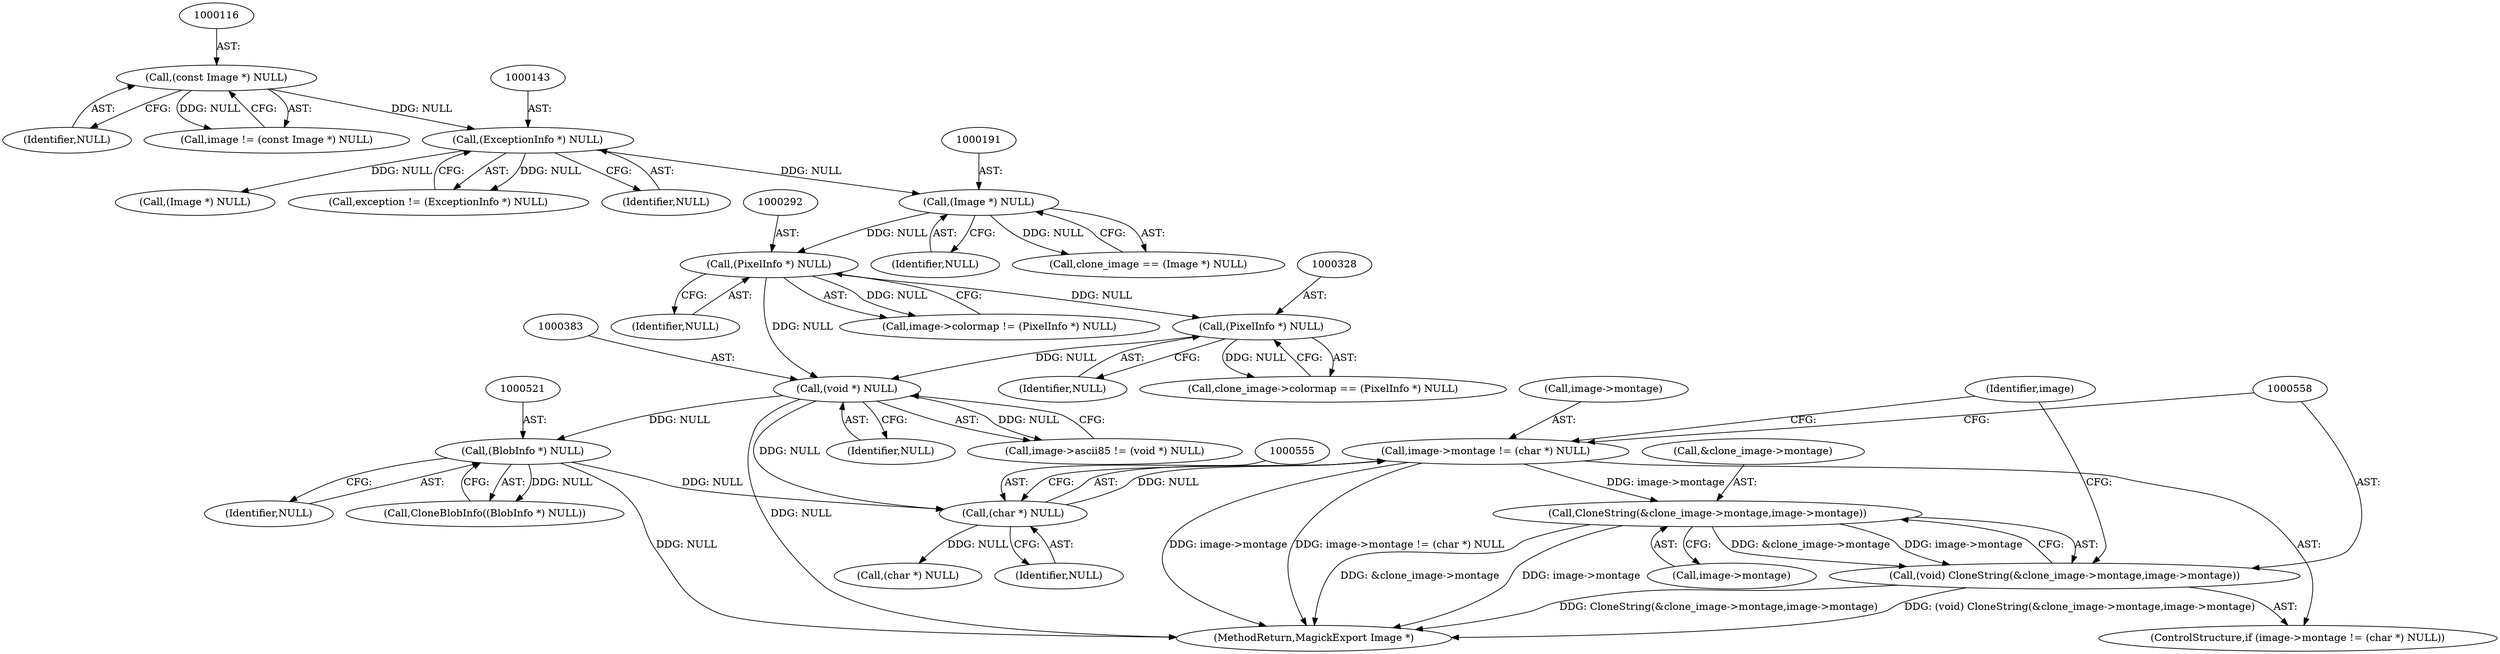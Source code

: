 digraph "0_ImageMagick_aecd0ada163a4d6c769cec178955d5f3e9316f2f_0@pointer" {
"1000559" [label="(Call,CloneString(&clone_image->montage,image->montage))"];
"1000550" [label="(Call,image->montage != (char *) NULL)"];
"1000554" [label="(Call,(char *) NULL)"];
"1000382" [label="(Call,(void *) NULL)"];
"1000291" [label="(Call,(PixelInfo *) NULL)"];
"1000190" [label="(Call,(Image *) NULL)"];
"1000142" [label="(Call,(ExceptionInfo *) NULL)"];
"1000115" [label="(Call,(const Image *) NULL)"];
"1000327" [label="(Call,(PixelInfo *) NULL)"];
"1000520" [label="(Call,(BlobInfo *) NULL)"];
"1000557" [label="(Call,(void) CloneString(&clone_image->montage,image->montage))"];
"1000572" [label="(Call,(char *) NULL)"];
"1000176" [label="(Call,(Image *) NULL)"];
"1000550" [label="(Call,image->montage != (char *) NULL)"];
"1000291" [label="(Call,(PixelInfo *) NULL)"];
"1000192" [label="(Identifier,NULL)"];
"1000190" [label="(Call,(Image *) NULL)"];
"1000327" [label="(Call,(PixelInfo *) NULL)"];
"1000117" [label="(Identifier,NULL)"];
"1000556" [label="(Identifier,NULL)"];
"1000384" [label="(Identifier,NULL)"];
"1000564" [label="(Call,image->montage)"];
"1000570" [label="(Identifier,image)"];
"1000140" [label="(Call,exception != (ExceptionInfo *) NULL)"];
"1000115" [label="(Call,(const Image *) NULL)"];
"1000554" [label="(Call,(char *) NULL)"];
"1000188" [label="(Call,clone_image == (Image *) NULL)"];
"1000144" [label="(Identifier,NULL)"];
"1000382" [label="(Call,(void *) NULL)"];
"1000293" [label="(Identifier,NULL)"];
"1000522" [label="(Identifier,NULL)"];
"1000520" [label="(Call,(BlobInfo *) NULL)"];
"1000557" [label="(Call,(void) CloneString(&clone_image->montage,image->montage))"];
"1000323" [label="(Call,clone_image->colormap == (PixelInfo *) NULL)"];
"1000560" [label="(Call,&clone_image->montage)"];
"1000549" [label="(ControlStructure,if (image->montage != (char *) NULL))"];
"1000378" [label="(Call,image->ascii85 != (void *) NULL)"];
"1000519" [label="(Call,CloneBlobInfo((BlobInfo *) NULL))"];
"1000287" [label="(Call,image->colormap != (PixelInfo *) NULL)"];
"1000142" [label="(Call,(ExceptionInfo *) NULL)"];
"1000763" [label="(MethodReturn,MagickExport Image *)"];
"1000113" [label="(Call,image != (const Image *) NULL)"];
"1000329" [label="(Identifier,NULL)"];
"1000559" [label="(Call,CloneString(&clone_image->montage,image->montage))"];
"1000551" [label="(Call,image->montage)"];
"1000559" -> "1000557"  [label="AST: "];
"1000559" -> "1000564"  [label="CFG: "];
"1000560" -> "1000559"  [label="AST: "];
"1000564" -> "1000559"  [label="AST: "];
"1000557" -> "1000559"  [label="CFG: "];
"1000559" -> "1000763"  [label="DDG: &clone_image->montage"];
"1000559" -> "1000763"  [label="DDG: image->montage"];
"1000559" -> "1000557"  [label="DDG: &clone_image->montage"];
"1000559" -> "1000557"  [label="DDG: image->montage"];
"1000550" -> "1000559"  [label="DDG: image->montage"];
"1000550" -> "1000549"  [label="AST: "];
"1000550" -> "1000554"  [label="CFG: "];
"1000551" -> "1000550"  [label="AST: "];
"1000554" -> "1000550"  [label="AST: "];
"1000558" -> "1000550"  [label="CFG: "];
"1000570" -> "1000550"  [label="CFG: "];
"1000550" -> "1000763"  [label="DDG: image->montage != (char *) NULL"];
"1000550" -> "1000763"  [label="DDG: image->montage"];
"1000554" -> "1000550"  [label="DDG: NULL"];
"1000554" -> "1000556"  [label="CFG: "];
"1000555" -> "1000554"  [label="AST: "];
"1000556" -> "1000554"  [label="AST: "];
"1000382" -> "1000554"  [label="DDG: NULL"];
"1000520" -> "1000554"  [label="DDG: NULL"];
"1000554" -> "1000572"  [label="DDG: NULL"];
"1000382" -> "1000378"  [label="AST: "];
"1000382" -> "1000384"  [label="CFG: "];
"1000383" -> "1000382"  [label="AST: "];
"1000384" -> "1000382"  [label="AST: "];
"1000378" -> "1000382"  [label="CFG: "];
"1000382" -> "1000763"  [label="DDG: NULL"];
"1000382" -> "1000378"  [label="DDG: NULL"];
"1000291" -> "1000382"  [label="DDG: NULL"];
"1000327" -> "1000382"  [label="DDG: NULL"];
"1000382" -> "1000520"  [label="DDG: NULL"];
"1000291" -> "1000287"  [label="AST: "];
"1000291" -> "1000293"  [label="CFG: "];
"1000292" -> "1000291"  [label="AST: "];
"1000293" -> "1000291"  [label="AST: "];
"1000287" -> "1000291"  [label="CFG: "];
"1000291" -> "1000287"  [label="DDG: NULL"];
"1000190" -> "1000291"  [label="DDG: NULL"];
"1000291" -> "1000327"  [label="DDG: NULL"];
"1000190" -> "1000188"  [label="AST: "];
"1000190" -> "1000192"  [label="CFG: "];
"1000191" -> "1000190"  [label="AST: "];
"1000192" -> "1000190"  [label="AST: "];
"1000188" -> "1000190"  [label="CFG: "];
"1000190" -> "1000188"  [label="DDG: NULL"];
"1000142" -> "1000190"  [label="DDG: NULL"];
"1000142" -> "1000140"  [label="AST: "];
"1000142" -> "1000144"  [label="CFG: "];
"1000143" -> "1000142"  [label="AST: "];
"1000144" -> "1000142"  [label="AST: "];
"1000140" -> "1000142"  [label="CFG: "];
"1000142" -> "1000140"  [label="DDG: NULL"];
"1000115" -> "1000142"  [label="DDG: NULL"];
"1000142" -> "1000176"  [label="DDG: NULL"];
"1000115" -> "1000113"  [label="AST: "];
"1000115" -> "1000117"  [label="CFG: "];
"1000116" -> "1000115"  [label="AST: "];
"1000117" -> "1000115"  [label="AST: "];
"1000113" -> "1000115"  [label="CFG: "];
"1000115" -> "1000113"  [label="DDG: NULL"];
"1000327" -> "1000323"  [label="AST: "];
"1000327" -> "1000329"  [label="CFG: "];
"1000328" -> "1000327"  [label="AST: "];
"1000329" -> "1000327"  [label="AST: "];
"1000323" -> "1000327"  [label="CFG: "];
"1000327" -> "1000323"  [label="DDG: NULL"];
"1000520" -> "1000519"  [label="AST: "];
"1000520" -> "1000522"  [label="CFG: "];
"1000521" -> "1000520"  [label="AST: "];
"1000522" -> "1000520"  [label="AST: "];
"1000519" -> "1000520"  [label="CFG: "];
"1000520" -> "1000763"  [label="DDG: NULL"];
"1000520" -> "1000519"  [label="DDG: NULL"];
"1000557" -> "1000549"  [label="AST: "];
"1000558" -> "1000557"  [label="AST: "];
"1000570" -> "1000557"  [label="CFG: "];
"1000557" -> "1000763"  [label="DDG: (void) CloneString(&clone_image->montage,image->montage)"];
"1000557" -> "1000763"  [label="DDG: CloneString(&clone_image->montage,image->montage)"];
}

